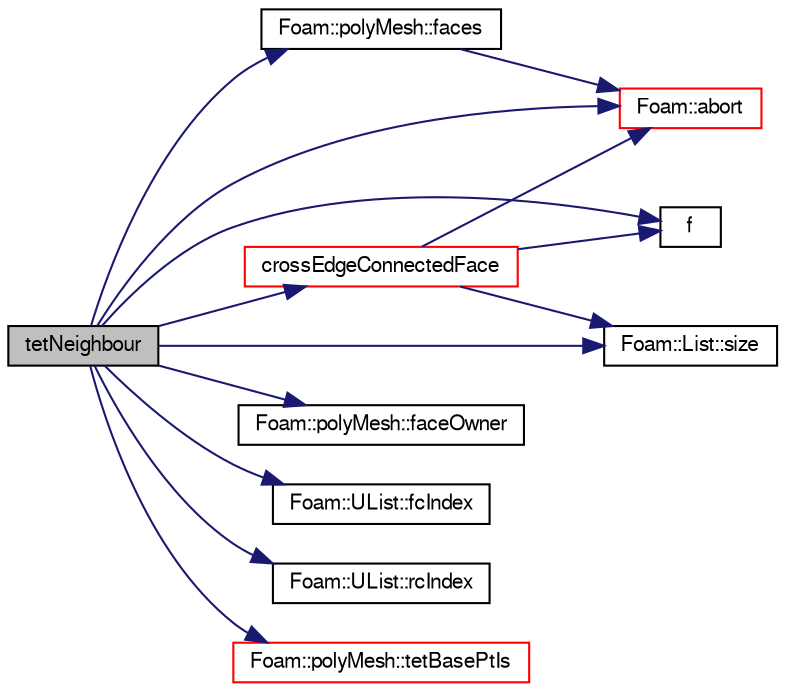 digraph "tetNeighbour"
{
  bgcolor="transparent";
  edge [fontname="FreeSans",fontsize="10",labelfontname="FreeSans",labelfontsize="10"];
  node [fontname="FreeSans",fontsize="10",shape=record];
  rankdir="LR";
  Node1 [label="tetNeighbour",height=0.2,width=0.4,color="black", fillcolor="grey75", style="filled" fontcolor="black"];
  Node1 -> Node2 [color="midnightblue",fontsize="10",style="solid",fontname="FreeSans"];
  Node2 [label="Foam::abort",height=0.2,width=0.4,color="red",URL="$a10237.html#a447107a607d03e417307c203fa5fb44b"];
  Node1 -> Node3 [color="midnightblue",fontsize="10",style="solid",fontname="FreeSans"];
  Node3 [label="crossEdgeConnectedFace",height=0.2,width=0.4,color="red",URL="$a01725.html#ae442e1bec92480b4f50c527b934edddb",tooltip="Cross the from the given face across the given edge of the. "];
  Node3 -> Node4 [color="midnightblue",fontsize="10",style="solid",fontname="FreeSans"];
  Node4 [label="f",height=0.2,width=0.4,color="black",URL="$a03529.html#a888be93833ac7a23170555c69c690288"];
  Node3 -> Node2 [color="midnightblue",fontsize="10",style="solid",fontname="FreeSans"];
  Node3 -> Node5 [color="midnightblue",fontsize="10",style="solid",fontname="FreeSans"];
  Node5 [label="Foam::List::size",height=0.2,width=0.4,color="black",URL="$a01325.html#a8a5f6fa29bd4b500caf186f60245b384",tooltip="Override size to be inconsistent with allocated storage. "];
  Node1 -> Node4 [color="midnightblue",fontsize="10",style="solid",fontname="FreeSans"];
  Node1 -> Node6 [color="midnightblue",fontsize="10",style="solid",fontname="FreeSans"];
  Node6 [label="Foam::polyMesh::faceOwner",height=0.2,width=0.4,color="black",URL="$a01861.html#a6d4def83436c9aa4dc68e8e42c5cf268",tooltip="Return face owner. "];
  Node1 -> Node7 [color="midnightblue",fontsize="10",style="solid",fontname="FreeSans"];
  Node7 [label="Foam::polyMesh::faces",height=0.2,width=0.4,color="black",URL="$a01861.html#a4434536d50d4c14116249da802a1e2b2",tooltip="Return raw faces. "];
  Node7 -> Node2 [color="midnightblue",fontsize="10",style="solid",fontname="FreeSans"];
  Node1 -> Node8 [color="midnightblue",fontsize="10",style="solid",fontname="FreeSans"];
  Node8 [label="Foam::UList::fcIndex",height=0.2,width=0.4,color="black",URL="$a02659.html#af4d05e19e6cdc80f0c7acd5bbe250f69",tooltip="Return the forward circular index, i.e. the next index. "];
  Node1 -> Node9 [color="midnightblue",fontsize="10",style="solid",fontname="FreeSans"];
  Node9 [label="Foam::UList::rcIndex",height=0.2,width=0.4,color="black",URL="$a02659.html#ac854da7255402f41e46a47fb79398a2d",tooltip="Return the reverse circular index, i.e. the previous index. "];
  Node1 -> Node5 [color="midnightblue",fontsize="10",style="solid",fontname="FreeSans"];
  Node1 -> Node10 [color="midnightblue",fontsize="10",style="solid",fontname="FreeSans"];
  Node10 [label="Foam::polyMesh::tetBasePtIs",height=0.2,width=0.4,color="red",URL="$a01861.html#af5d47c5deccb842cb4b331facc1aa22a",tooltip="Return the tetBasePtIs. "];
}
